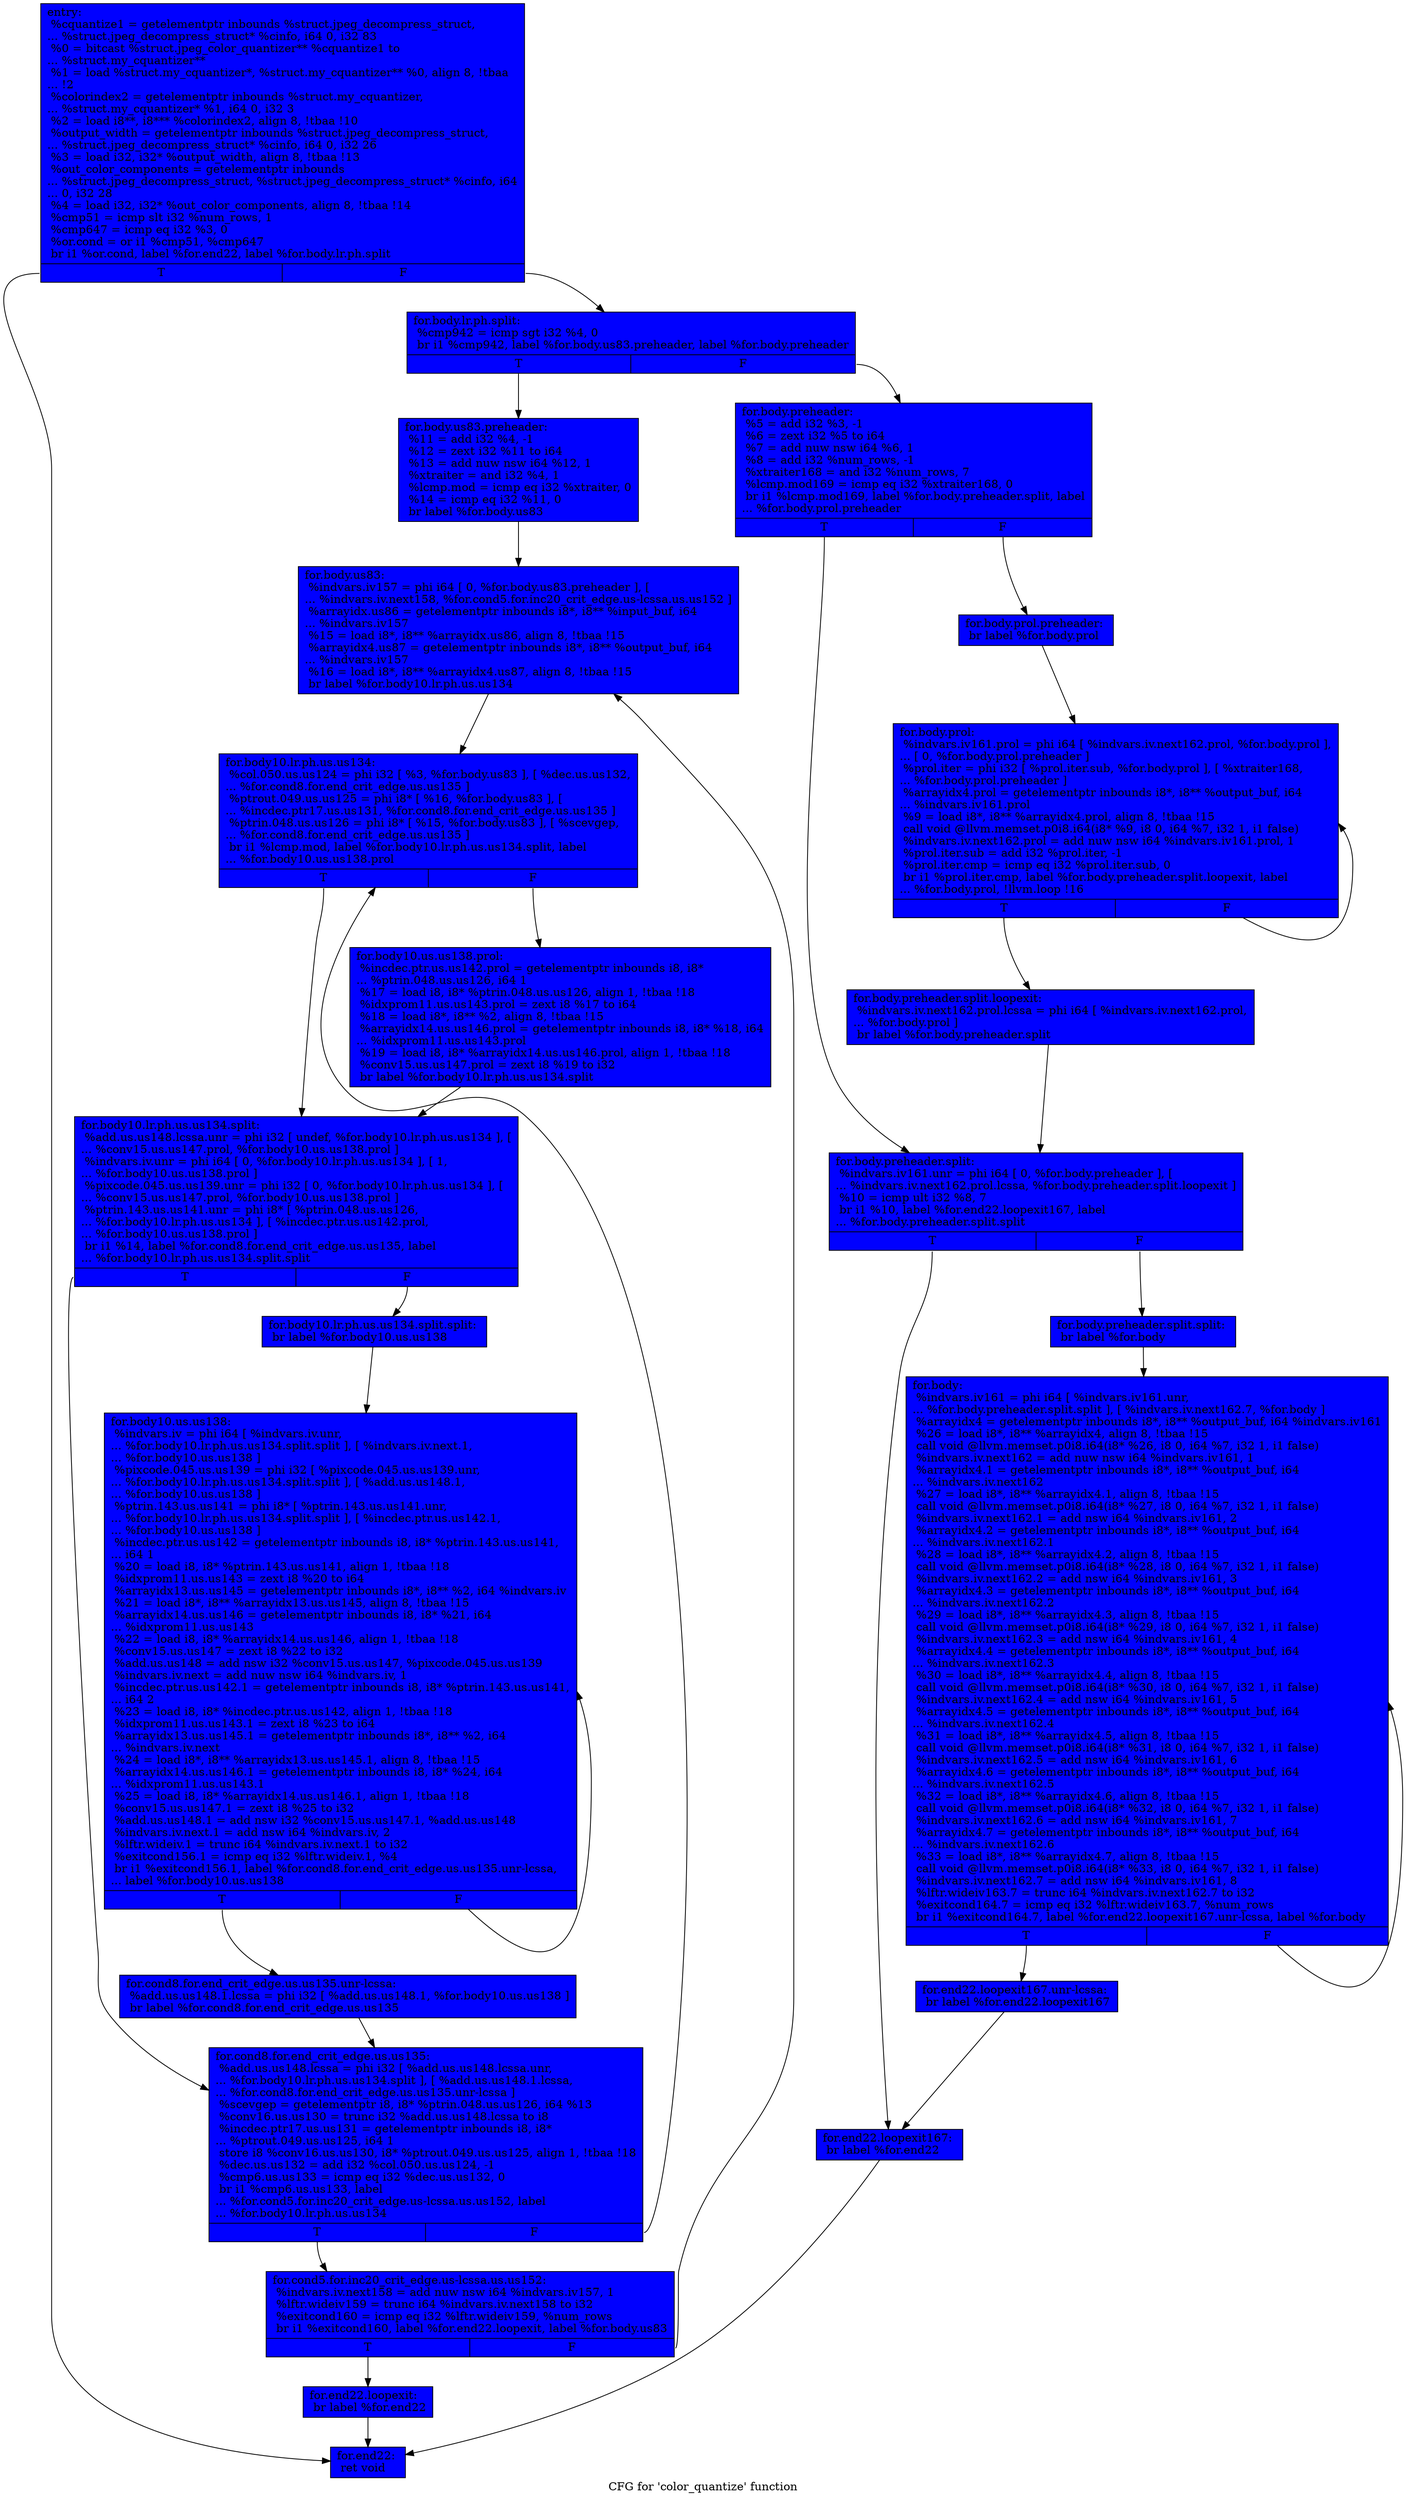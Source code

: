 digraph "CFG for 'color_quantize' function" {
	label="CFG for 'color_quantize' function";

	Node0x6a57180 [shape=record, style = filled, fillcolor = blue, label="{entry:\l  %cquantize1 = getelementptr inbounds %struct.jpeg_decompress_struct,\l... %struct.jpeg_decompress_struct* %cinfo, i64 0, i32 83\l  %0 = bitcast %struct.jpeg_color_quantizer** %cquantize1 to\l... %struct.my_cquantizer**\l  %1 = load %struct.my_cquantizer*, %struct.my_cquantizer** %0, align 8, !tbaa\l... !2\l  %colorindex2 = getelementptr inbounds %struct.my_cquantizer,\l... %struct.my_cquantizer* %1, i64 0, i32 3\l  %2 = load i8**, i8*** %colorindex2, align 8, !tbaa !10\l  %output_width = getelementptr inbounds %struct.jpeg_decompress_struct,\l... %struct.jpeg_decompress_struct* %cinfo, i64 0, i32 26\l  %3 = load i32, i32* %output_width, align 8, !tbaa !13\l  %out_color_components = getelementptr inbounds\l... %struct.jpeg_decompress_struct, %struct.jpeg_decompress_struct* %cinfo, i64\l... 0, i32 28\l  %4 = load i32, i32* %out_color_components, align 8, !tbaa !14\l  %cmp51 = icmp slt i32 %num_rows, 1\l  %cmp647 = icmp eq i32 %3, 0\l  %or.cond = or i1 %cmp51, %cmp647\l  br i1 %or.cond, label %for.end22, label %for.body.lr.ph.split\l|{<s0>T|<s1>F}}"];
	Node0x6a57180:s0 -> Node0x6a39430;
	Node0x6a57180:s1 -> Node0x6a570d0;
	Node0x6a570d0 [shape=record, style = filled, fillcolor = blue, label="{for.body.lr.ph.split:                             \l  %cmp942 = icmp sgt i32 %4, 0\l  br i1 %cmp942, label %for.body.us83.preheader, label %for.body.preheader\l|{<s0>T|<s1>F}}"];
	Node0x6a570d0:s0 -> Node0x6a397b0;
	Node0x6a570d0:s1 -> Node0x6a39850;
	Node0x6a39850 [shape=record, style = filled, fillcolor = blue, label="{for.body.preheader:                               \l  %5 = add i32 %3, -1\l  %6 = zext i32 %5 to i64\l  %7 = add nuw nsw i64 %6, 1\l  %8 = add i32 %num_rows, -1\l  %xtraiter168 = and i32 %num_rows, 7\l  %lcmp.mod169 = icmp eq i32 %xtraiter168, 0\l  br i1 %lcmp.mod169, label %for.body.preheader.split, label\l... %for.body.prol.preheader\l|{<s0>T|<s1>F}}"];
	Node0x6a39850:s0 -> Node0x6a39240;
	Node0x6a39850:s1 -> Node0x6a39e20;
	Node0x6a39e20 [shape=record, style = filled, fillcolor = blue, label="{for.body.prol.preheader:                          \l  br label %for.body.prol\l}"];
	Node0x6a39e20 -> Node0x6a39f90;
	Node0x6a39f90 [shape=record, style = filled, fillcolor = blue, label="{for.body.prol:                                    \l  %indvars.iv161.prol = phi i64 [ %indvars.iv.next162.prol, %for.body.prol ],\l... [ 0, %for.body.prol.preheader ]\l  %prol.iter = phi i32 [ %prol.iter.sub, %for.body.prol ], [ %xtraiter168,\l... %for.body.prol.preheader ]\l  %arrayidx4.prol = getelementptr inbounds i8*, i8** %output_buf, i64\l... %indvars.iv161.prol\l  %9 = load i8*, i8** %arrayidx4.prol, align 8, !tbaa !15\l  call void @llvm.memset.p0i8.i64(i8* %9, i8 0, i64 %7, i32 1, i1 false)\l  %indvars.iv.next162.prol = add nuw nsw i64 %indvars.iv161.prol, 1\l  %prol.iter.sub = add i32 %prol.iter, -1\l  %prol.iter.cmp = icmp eq i32 %prol.iter.sub, 0\l  br i1 %prol.iter.cmp, label %for.body.preheader.split.loopexit, label\l... %for.body.prol, !llvm.loop !16\l|{<s0>T|<s1>F}}"];
	Node0x6a39f90:s0 -> Node0x6a3ac00;
	Node0x6a39f90:s1 -> Node0x6a39f90;
	Node0x6a3ac00 [shape=record, style = filled, fillcolor = blue, label="{for.body.preheader.split.loopexit:                \l  %indvars.iv.next162.prol.lcssa = phi i64 [ %indvars.iv.next162.prol,\l... %for.body.prol ]\l  br label %for.body.preheader.split\l}"];
	Node0x6a3ac00 -> Node0x6a39240;
	Node0x6a39240 [shape=record, style = filled, fillcolor = blue, label="{for.body.preheader.split:                         \l  %indvars.iv161.unr = phi i64 [ 0, %for.body.preheader ], [\l... %indvars.iv.next162.prol.lcssa, %for.body.preheader.split.loopexit ]\l  %10 = icmp ult i32 %8, 7\l  br i1 %10, label %for.end22.loopexit167, label\l... %for.body.preheader.split.split\l|{<s0>T|<s1>F}}"];
	Node0x6a39240:s0 -> Node0x6a3af20;
	Node0x6a39240:s1 -> Node0x6a3b020;
	Node0x6a3b020 [shape=record, style = filled, fillcolor = blue, label="{for.body.preheader.split.split:                   \l  br label %for.body\l}"];
	Node0x6a3b020 -> Node0x6a3b1d0;
	Node0x6a397b0 [shape=record, style = filled, fillcolor = blue, label="{for.body.us83.preheader:                          \l  %11 = add i32 %4, -1\l  %12 = zext i32 %11 to i64\l  %13 = add nuw nsw i64 %12, 1\l  %xtraiter = and i32 %4, 1\l  %lcmp.mod = icmp eq i32 %xtraiter, 0\l  %14 = icmp eq i32 %11, 0\l  br label %for.body.us83\l}"];
	Node0x6a397b0 -> Node0x6a3b500;
	Node0x6a3b500 [shape=record, style = filled, fillcolor = blue, label="{for.body.us83:                                    \l  %indvars.iv157 = phi i64 [ 0, %for.body.us83.preheader ], [\l... %indvars.iv.next158, %for.cond5.for.inc20_crit_edge.us-lcssa.us.us152 ]\l  %arrayidx.us86 = getelementptr inbounds i8*, i8** %input_buf, i64\l... %indvars.iv157\l  %15 = load i8*, i8** %arrayidx.us86, align 8, !tbaa !15\l  %arrayidx4.us87 = getelementptr inbounds i8*, i8** %output_buf, i64\l... %indvars.iv157\l  %16 = load i8*, i8** %arrayidx4.us87, align 8, !tbaa !15\l  br label %for.body10.lr.ph.us.us134\l}"];
	Node0x6a3b500 -> Node0x6a39b90;
	Node0x6a39b90 [shape=record, style = filled, fillcolor = blue, label="{for.body10.lr.ph.us.us134:                        \l  %col.050.us.us124 = phi i32 [ %3, %for.body.us83 ], [ %dec.us.us132,\l... %for.cond8.for.end_crit_edge.us.us135 ]\l  %ptrout.049.us.us125 = phi i8* [ %16, %for.body.us83 ], [\l... %incdec.ptr17.us.us131, %for.cond8.for.end_crit_edge.us.us135 ]\l  %ptrin.048.us.us126 = phi i8* [ %15, %for.body.us83 ], [ %scevgep,\l... %for.cond8.for.end_crit_edge.us.us135 ]\l  br i1 %lcmp.mod, label %for.body10.lr.ph.us.us134.split, label\l... %for.body10.us.us138.prol\l|{<s0>T|<s1>F}}"];
	Node0x6a39b90:s0 -> Node0x6a3c330;
	Node0x6a39b90:s1 -> Node0x6a3c450;
	Node0x6a3c450 [shape=record, style = filled, fillcolor = blue, label="{for.body10.us.us138.prol:                         \l  %incdec.ptr.us.us142.prol = getelementptr inbounds i8, i8*\l... %ptrin.048.us.us126, i64 1\l  %17 = load i8, i8* %ptrin.048.us.us126, align 1, !tbaa !18\l  %idxprom11.us.us143.prol = zext i8 %17 to i64\l  %18 = load i8*, i8** %2, align 8, !tbaa !15\l  %arrayidx14.us.us146.prol = getelementptr inbounds i8, i8* %18, i64\l... %idxprom11.us.us143.prol\l  %19 = load i8, i8* %arrayidx14.us.us146.prol, align 1, !tbaa !18\l  %conv15.us.us147.prol = zext i8 %19 to i32\l  br label %for.body10.lr.ph.us.us134.split\l}"];
	Node0x6a3c450 -> Node0x6a3c330;
	Node0x6a3c330 [shape=record, style = filled, fillcolor = blue, label="{for.body10.lr.ph.us.us134.split:                  \l  %add.us.us148.lcssa.unr = phi i32 [ undef, %for.body10.lr.ph.us.us134 ], [\l... %conv15.us.us147.prol, %for.body10.us.us138.prol ]\l  %indvars.iv.unr = phi i64 [ 0, %for.body10.lr.ph.us.us134 ], [ 1,\l... %for.body10.us.us138.prol ]\l  %pixcode.045.us.us139.unr = phi i32 [ 0, %for.body10.lr.ph.us.us134 ], [\l... %conv15.us.us147.prol, %for.body10.us.us138.prol ]\l  %ptrin.143.us.us141.unr = phi i8* [ %ptrin.048.us.us126,\l... %for.body10.lr.ph.us.us134 ], [ %incdec.ptr.us.us142.prol,\l... %for.body10.us.us138.prol ]\l  br i1 %14, label %for.cond8.for.end_crit_edge.us.us135, label\l... %for.body10.lr.ph.us.us134.split.split\l|{<s0>T|<s1>F}}"];
	Node0x6a3c330:s0 -> Node0x6a3bdc0;
	Node0x6a3c330:s1 -> Node0x6a3cfb0;
	Node0x6a3cfb0 [shape=record, style = filled, fillcolor = blue, label="{for.body10.lr.ph.us.us134.split.split:            \l  br label %for.body10.us.us138\l}"];
	Node0x6a3cfb0 -> Node0x6a613e0;
	Node0x6a614d0 [shape=record, style = filled, fillcolor = blue, label="{for.cond8.for.end_crit_edge.us.us135.unr-lcssa:   \l  %add.us.us148.1.lcssa = phi i32 [ %add.us.us148.1, %for.body10.us.us138 ]\l  br label %for.cond8.for.end_crit_edge.us.us135\l}"];
	Node0x6a614d0 -> Node0x6a3bdc0;
	Node0x6a3bdc0 [shape=record, style = filled, fillcolor = blue, label="{for.cond8.for.end_crit_edge.us.us135:             \l  %add.us.us148.lcssa = phi i32 [ %add.us.us148.lcssa.unr,\l... %for.body10.lr.ph.us.us134.split ], [ %add.us.us148.1.lcssa,\l... %for.cond8.for.end_crit_edge.us.us135.unr-lcssa ]\l  %scevgep = getelementptr i8, i8* %ptrin.048.us.us126, i64 %13\l  %conv16.us.us130 = trunc i32 %add.us.us148.lcssa to i8\l  %incdec.ptr17.us.us131 = getelementptr inbounds i8, i8*\l... %ptrout.049.us.us125, i64 1\l  store i8 %conv16.us.us130, i8* %ptrout.049.us.us125, align 1, !tbaa !18\l  %dec.us.us132 = add i32 %col.050.us.us124, -1\l  %cmp6.us.us133 = icmp eq i32 %dec.us.us132, 0\l  br i1 %cmp6.us.us133, label\l... %for.cond5.for.inc20_crit_edge.us-lcssa.us.us152, label\l... %for.body10.lr.ph.us.us134\l|{<s0>T|<s1>F}}"];
	Node0x6a3bdc0:s0 -> Node0x6a3b6f0;
	Node0x6a3bdc0:s1 -> Node0x6a39b90;
	Node0x6a613e0 [shape=record, style = filled, fillcolor = blue, label="{for.body10.us.us138:                              \l  %indvars.iv = phi i64 [ %indvars.iv.unr,\l... %for.body10.lr.ph.us.us134.split.split ], [ %indvars.iv.next.1,\l... %for.body10.us.us138 ]\l  %pixcode.045.us.us139 = phi i32 [ %pixcode.045.us.us139.unr,\l... %for.body10.lr.ph.us.us134.split.split ], [ %add.us.us148.1,\l... %for.body10.us.us138 ]\l  %ptrin.143.us.us141 = phi i8* [ %ptrin.143.us.us141.unr,\l... %for.body10.lr.ph.us.us134.split.split ], [ %incdec.ptr.us.us142.1,\l... %for.body10.us.us138 ]\l  %incdec.ptr.us.us142 = getelementptr inbounds i8, i8* %ptrin.143.us.us141,\l... i64 1\l  %20 = load i8, i8* %ptrin.143.us.us141, align 1, !tbaa !18\l  %idxprom11.us.us143 = zext i8 %20 to i64\l  %arrayidx13.us.us145 = getelementptr inbounds i8*, i8** %2, i64 %indvars.iv\l  %21 = load i8*, i8** %arrayidx13.us.us145, align 8, !tbaa !15\l  %arrayidx14.us.us146 = getelementptr inbounds i8, i8* %21, i64\l... %idxprom11.us.us143\l  %22 = load i8, i8* %arrayidx14.us.us146, align 1, !tbaa !18\l  %conv15.us.us147 = zext i8 %22 to i32\l  %add.us.us148 = add nsw i32 %conv15.us.us147, %pixcode.045.us.us139\l  %indvars.iv.next = add nuw nsw i64 %indvars.iv, 1\l  %incdec.ptr.us.us142.1 = getelementptr inbounds i8, i8* %ptrin.143.us.us141,\l... i64 2\l  %23 = load i8, i8* %incdec.ptr.us.us142, align 1, !tbaa !18\l  %idxprom11.us.us143.1 = zext i8 %23 to i64\l  %arrayidx13.us.us145.1 = getelementptr inbounds i8*, i8** %2, i64\l... %indvars.iv.next\l  %24 = load i8*, i8** %arrayidx13.us.us145.1, align 8, !tbaa !15\l  %arrayidx14.us.us146.1 = getelementptr inbounds i8, i8* %24, i64\l... %idxprom11.us.us143.1\l  %25 = load i8, i8* %arrayidx14.us.us146.1, align 1, !tbaa !18\l  %conv15.us.us147.1 = zext i8 %25 to i32\l  %add.us.us148.1 = add nsw i32 %conv15.us.us147.1, %add.us.us148\l  %indvars.iv.next.1 = add nsw i64 %indvars.iv, 2\l  %lftr.wideiv.1 = trunc i64 %indvars.iv.next.1 to i32\l  %exitcond156.1 = icmp eq i32 %lftr.wideiv.1, %4\l  br i1 %exitcond156.1, label %for.cond8.for.end_crit_edge.us.us135.unr-lcssa,\l... label %for.body10.us.us138\l|{<s0>T|<s1>F}}"];
	Node0x6a613e0:s0 -> Node0x6a614d0;
	Node0x6a613e0:s1 -> Node0x6a613e0;
	Node0x6a3b6f0 [shape=record, style = filled, fillcolor = blue, label="{for.cond5.for.inc20_crit_edge.us-lcssa.us.us152:  \l  %indvars.iv.next158 = add nuw nsw i64 %indvars.iv157, 1\l  %lftr.wideiv159 = trunc i64 %indvars.iv.next158 to i32\l  %exitcond160 = icmp eq i32 %lftr.wideiv159, %num_rows\l  br i1 %exitcond160, label %for.end22.loopexit, label %for.body.us83\l|{<s0>T|<s1>F}}"];
	Node0x6a3b6f0:s0 -> Node0x6a40e70;
	Node0x6a3b6f0:s1 -> Node0x6a3b500;
	Node0x6a3b1d0 [shape=record, style = filled, fillcolor = blue, label="{for.body:                                         \l  %indvars.iv161 = phi i64 [ %indvars.iv161.unr,\l... %for.body.preheader.split.split ], [ %indvars.iv.next162.7, %for.body ]\l  %arrayidx4 = getelementptr inbounds i8*, i8** %output_buf, i64 %indvars.iv161\l  %26 = load i8*, i8** %arrayidx4, align 8, !tbaa !15\l  call void @llvm.memset.p0i8.i64(i8* %26, i8 0, i64 %7, i32 1, i1 false)\l  %indvars.iv.next162 = add nuw nsw i64 %indvars.iv161, 1\l  %arrayidx4.1 = getelementptr inbounds i8*, i8** %output_buf, i64\l... %indvars.iv.next162\l  %27 = load i8*, i8** %arrayidx4.1, align 8, !tbaa !15\l  call void @llvm.memset.p0i8.i64(i8* %27, i8 0, i64 %7, i32 1, i1 false)\l  %indvars.iv.next162.1 = add nsw i64 %indvars.iv161, 2\l  %arrayidx4.2 = getelementptr inbounds i8*, i8** %output_buf, i64\l... %indvars.iv.next162.1\l  %28 = load i8*, i8** %arrayidx4.2, align 8, !tbaa !15\l  call void @llvm.memset.p0i8.i64(i8* %28, i8 0, i64 %7, i32 1, i1 false)\l  %indvars.iv.next162.2 = add nsw i64 %indvars.iv161, 3\l  %arrayidx4.3 = getelementptr inbounds i8*, i8** %output_buf, i64\l... %indvars.iv.next162.2\l  %29 = load i8*, i8** %arrayidx4.3, align 8, !tbaa !15\l  call void @llvm.memset.p0i8.i64(i8* %29, i8 0, i64 %7, i32 1, i1 false)\l  %indvars.iv.next162.3 = add nsw i64 %indvars.iv161, 4\l  %arrayidx4.4 = getelementptr inbounds i8*, i8** %output_buf, i64\l... %indvars.iv.next162.3\l  %30 = load i8*, i8** %arrayidx4.4, align 8, !tbaa !15\l  call void @llvm.memset.p0i8.i64(i8* %30, i8 0, i64 %7, i32 1, i1 false)\l  %indvars.iv.next162.4 = add nsw i64 %indvars.iv161, 5\l  %arrayidx4.5 = getelementptr inbounds i8*, i8** %output_buf, i64\l... %indvars.iv.next162.4\l  %31 = load i8*, i8** %arrayidx4.5, align 8, !tbaa !15\l  call void @llvm.memset.p0i8.i64(i8* %31, i8 0, i64 %7, i32 1, i1 false)\l  %indvars.iv.next162.5 = add nsw i64 %indvars.iv161, 6\l  %arrayidx4.6 = getelementptr inbounds i8*, i8** %output_buf, i64\l... %indvars.iv.next162.5\l  %32 = load i8*, i8** %arrayidx4.6, align 8, !tbaa !15\l  call void @llvm.memset.p0i8.i64(i8* %32, i8 0, i64 %7, i32 1, i1 false)\l  %indvars.iv.next162.6 = add nsw i64 %indvars.iv161, 7\l  %arrayidx4.7 = getelementptr inbounds i8*, i8** %output_buf, i64\l... %indvars.iv.next162.6\l  %33 = load i8*, i8** %arrayidx4.7, align 8, !tbaa !15\l  call void @llvm.memset.p0i8.i64(i8* %33, i8 0, i64 %7, i32 1, i1 false)\l  %indvars.iv.next162.7 = add nsw i64 %indvars.iv161, 8\l  %lftr.wideiv163.7 = trunc i64 %indvars.iv.next162.7 to i32\l  %exitcond164.7 = icmp eq i32 %lftr.wideiv163.7, %num_rows\l  br i1 %exitcond164.7, label %for.end22.loopexit167.unr-lcssa, label %for.body\l|{<s0>T|<s1>F}}"];
	Node0x6a3b1d0:s0 -> Node0x6a43140;
	Node0x6a3b1d0:s1 -> Node0x6a3b1d0;
	Node0x6a40e70 [shape=record, style = filled, fillcolor = blue, label="{for.end22.loopexit:                               \l  br label %for.end22\l}"];
	Node0x6a40e70 -> Node0x6a39430;
	Node0x6a43140 [shape=record, style = filled, fillcolor = blue, label="{for.end22.loopexit167.unr-lcssa:                  \l  br label %for.end22.loopexit167\l}"];
	Node0x6a43140 -> Node0x6a3af20;
	Node0x6a3af20 [shape=record, style = filled, fillcolor = blue, label="{for.end22.loopexit167:                            \l  br label %for.end22\l}"];
	Node0x6a3af20 -> Node0x6a39430;
	Node0x6a39430 [shape=record, style = filled, fillcolor = blue, label="{for.end22:                                        \l  ret void\l}"];
}
